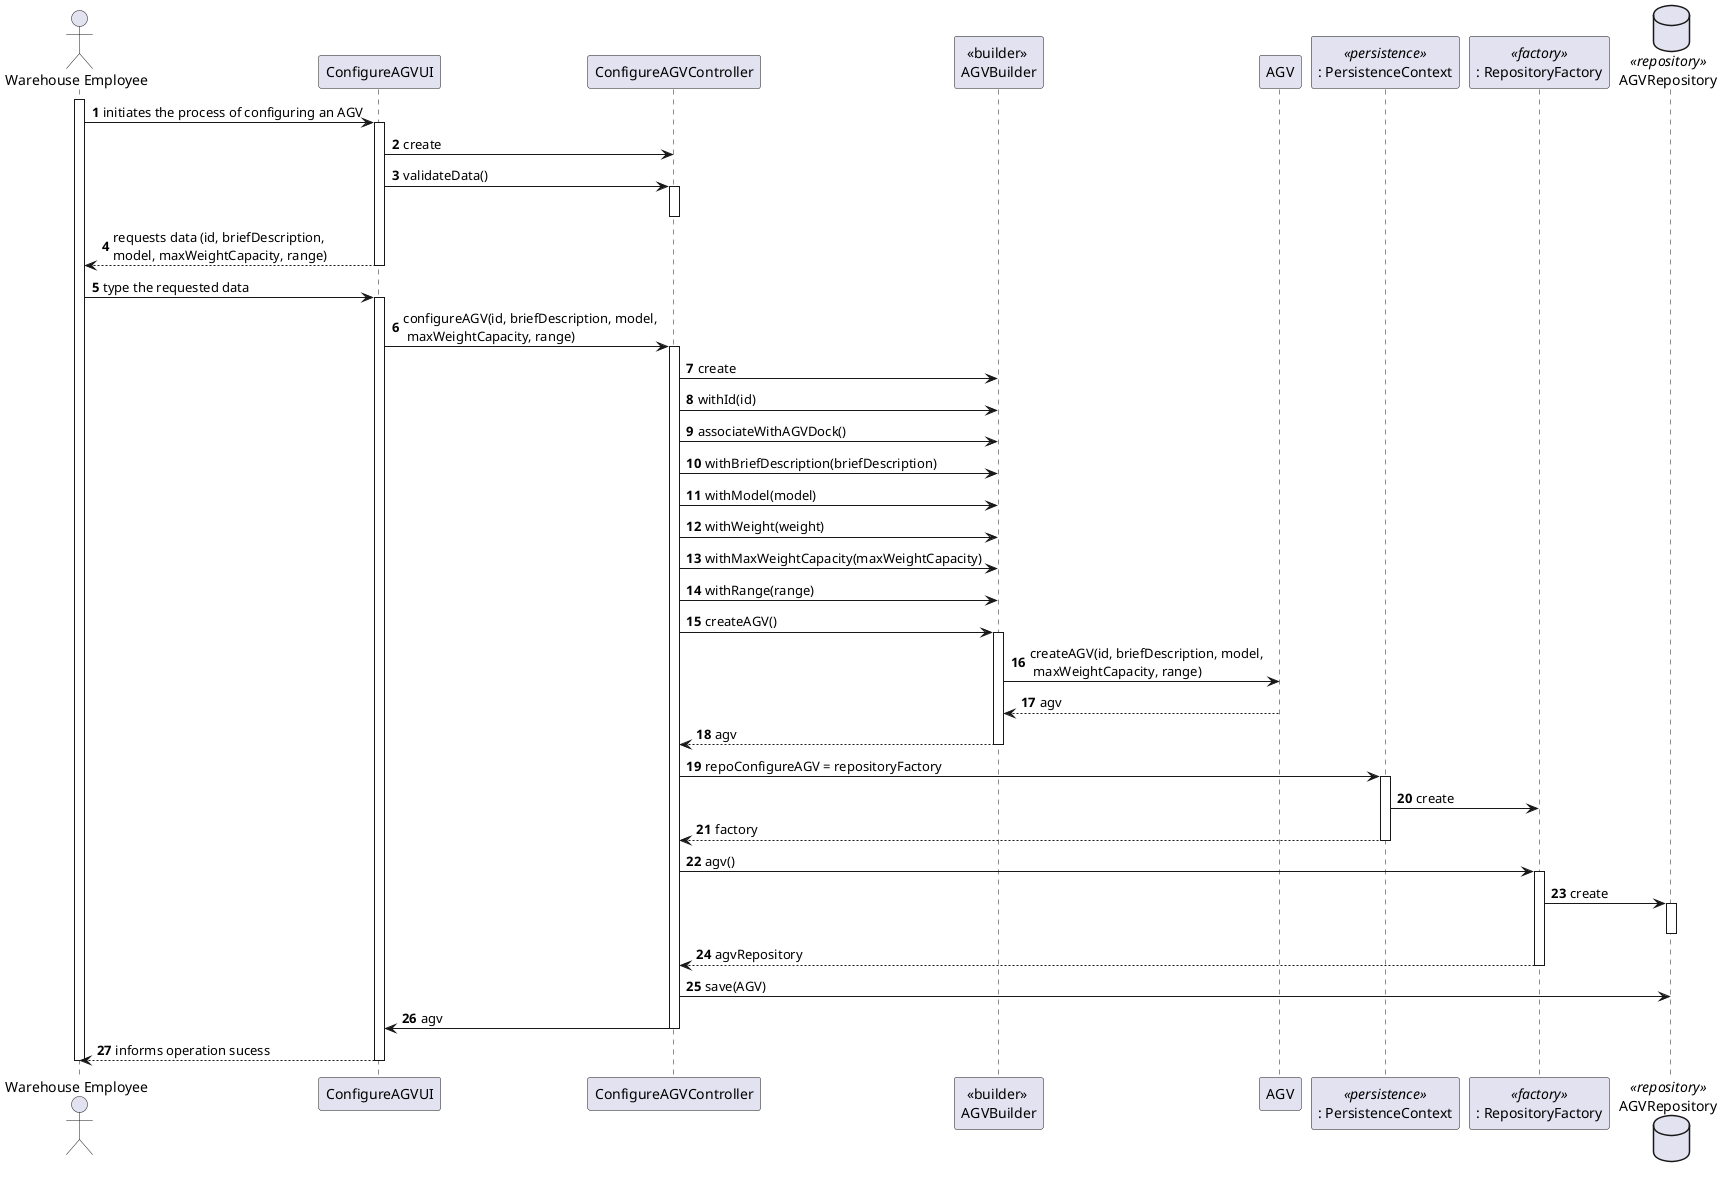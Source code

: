 @startuml
autonumber
actor "Warehouse Employee" as WE
participant "ConfigureAGVUI" as UI
participant "ConfigureAGVController" as CTR
participant "<<builder>> \nAGVBuilder" as BUILDER
participant "AGV" as AGV
participant ": PersistenceContext" as PERS <<persistence>>
participant ": RepositoryFactory" as FAC <<factory>>

database AGVRepository as REP <<repository>>

activate WE
WE -> UI : initiates the process of configuring an AGV
activate UI
UI -> CTR : create

UI -> CTR : validateData()
activate CTR
deactivate CTR
UI --> WE : requests data (id, briefDescription, \nmodel, maxWeightCapacity, range)
deactivate UI
WE -> UI : type the requested data
activate UI
UI -> CTR : configureAGV(id, briefDescription, model,\n maxWeightCapacity, range)
activate CTR
CTR -> BUILDER : create
CTR -> BUILDER : withId(id)
CTR -> BUILDER : associateWithAGVDock()
CTR -> BUILDER : withBriefDescription(briefDescription)
CTR -> BUILDER : withModel(model)
CTR -> BUILDER : withWeight(weight)
CTR -> BUILDER : withMaxWeightCapacity(maxWeightCapacity)
CTR -> BUILDER : withRange(range)
CTR -> BUILDER : createAGV()
activate BUILDER
BUILDER -> AGV : createAGV(id, briefDescription, model,\n maxWeightCapacity, range)
AGV --> BUILDER : agv
BUILDER --> CTR : agv
deactivate BUILDER
CTR -> PERS : repoConfigureAGV = repositoryFactory
activate PERS
PERS -> FAC : create
PERS --> CTR : factory
deactivate PERS
CTR -> FAC : agv()
activate FAC
FAC -> REP : create
activate REP
deactivate REP
FAC --> CTR : agvRepository
deactivate FAC
CTR -> REP : save(AGV)
CTR -> UI : agv
deactivate CTR

UI --> WE : informs operation sucess
deactivate UI

deactivate WE

@enduml